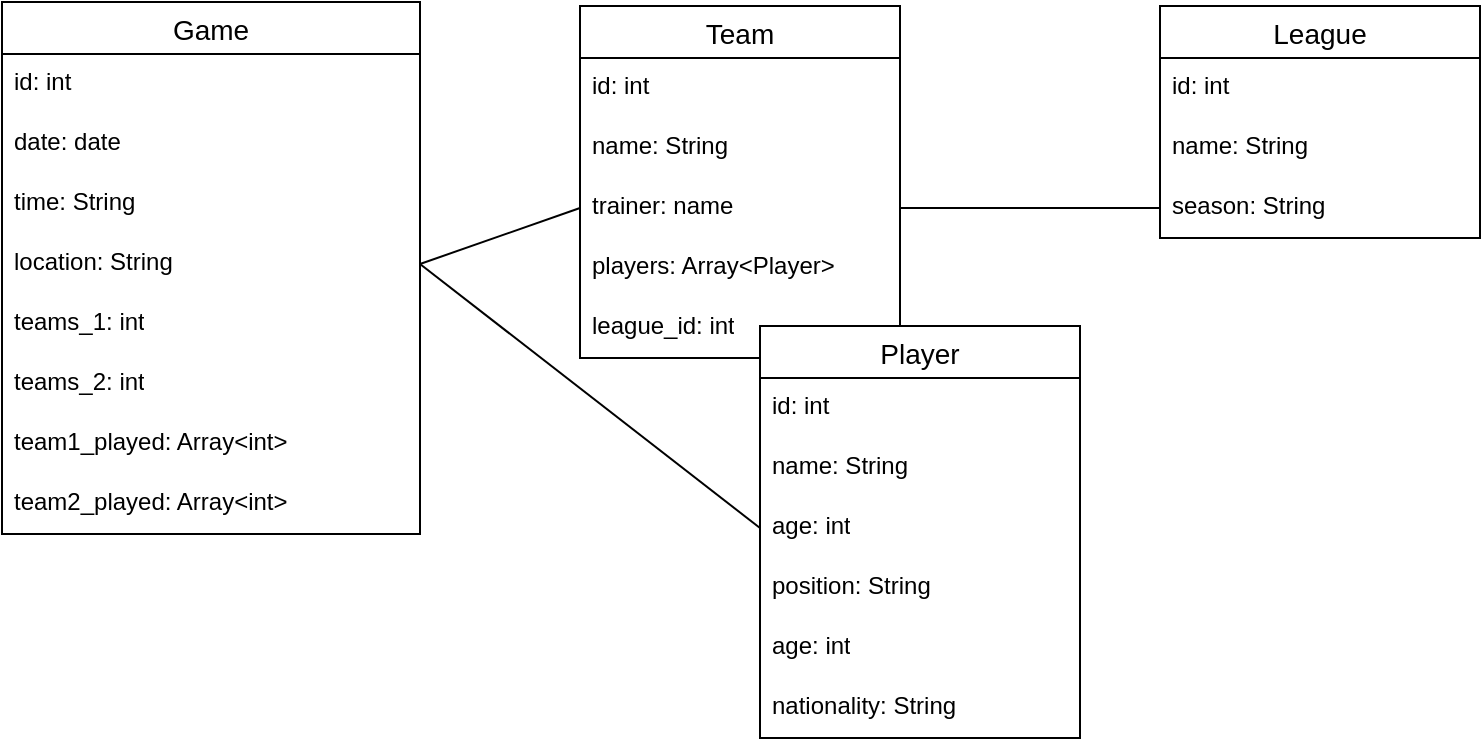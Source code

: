 <mxfile version="26.0.16">
  <diagram name="Page-1" id="D4RATEaN-99Pl5H5anBQ">
    <mxGraphModel dx="1258" dy="759" grid="1" gridSize="10" guides="1" tooltips="1" connect="1" arrows="1" fold="1" page="1" pageScale="1" pageWidth="827" pageHeight="1169" math="0" shadow="0">
      <root>
        <mxCell id="0" />
        <mxCell id="1" parent="0" />
        <mxCell id="x_yiuZR6OhaGh-zKmhOV-38" value="Game" style="swimlane;fontStyle=0;childLayout=stackLayout;horizontal=1;startSize=26;horizontalStack=0;resizeParent=1;resizeParentMax=0;resizeLast=0;collapsible=1;marginBottom=0;align=center;fontSize=14;" parent="1" vertex="1">
          <mxGeometry x="20" y="320" width="209" height="266" as="geometry" />
        </mxCell>
        <mxCell id="x_yiuZR6OhaGh-zKmhOV-39" value="id: int" style="text;strokeColor=none;fillColor=none;spacingLeft=4;spacingRight=4;overflow=hidden;rotatable=0;points=[[0,0.5],[1,0.5]];portConstraint=eastwest;fontSize=12;whiteSpace=wrap;html=1;" parent="x_yiuZR6OhaGh-zKmhOV-38" vertex="1">
          <mxGeometry y="26" width="209" height="30" as="geometry" />
        </mxCell>
        <mxCell id="x_yiuZR6OhaGh-zKmhOV-40" value="date: date" style="text;strokeColor=none;fillColor=none;spacingLeft=4;spacingRight=4;overflow=hidden;rotatable=0;points=[[0,0.5],[1,0.5]];portConstraint=eastwest;fontSize=12;whiteSpace=wrap;html=1;" parent="x_yiuZR6OhaGh-zKmhOV-38" vertex="1">
          <mxGeometry y="56" width="209" height="30" as="geometry" />
        </mxCell>
        <mxCell id="x_yiuZR6OhaGh-zKmhOV-48" value="time: String" style="text;strokeColor=none;fillColor=none;spacingLeft=4;spacingRight=4;overflow=hidden;rotatable=0;points=[[0,0.5],[1,0.5]];portConstraint=eastwest;fontSize=12;whiteSpace=wrap;html=1;" parent="x_yiuZR6OhaGh-zKmhOV-38" vertex="1">
          <mxGeometry y="86" width="209" height="30" as="geometry" />
        </mxCell>
        <mxCell id="x_yiuZR6OhaGh-zKmhOV-49" value="location: String" style="text;strokeColor=none;fillColor=none;spacingLeft=4;spacingRight=4;overflow=hidden;rotatable=0;points=[[0,0.5],[1,0.5]];portConstraint=eastwest;fontSize=12;whiteSpace=wrap;html=1;" parent="x_yiuZR6OhaGh-zKmhOV-38" vertex="1">
          <mxGeometry y="116" width="209" height="30" as="geometry" />
        </mxCell>
        <mxCell id="x_yiuZR6OhaGh-zKmhOV-50" value="teams_1: int" style="text;strokeColor=none;fillColor=none;spacingLeft=4;spacingRight=4;overflow=hidden;rotatable=0;points=[[0,0.5],[1,0.5]];portConstraint=eastwest;fontSize=12;whiteSpace=wrap;html=1;" parent="x_yiuZR6OhaGh-zKmhOV-38" vertex="1">
          <mxGeometry y="146" width="209" height="30" as="geometry" />
        </mxCell>
        <mxCell id="zgb1cJbA-16C_0Kp3AiP-15" value="teams_2: int" style="text;strokeColor=none;fillColor=none;spacingLeft=4;spacingRight=4;overflow=hidden;rotatable=0;points=[[0,0.5],[1,0.5]];portConstraint=eastwest;fontSize=12;whiteSpace=wrap;html=1;" vertex="1" parent="x_yiuZR6OhaGh-zKmhOV-38">
          <mxGeometry y="176" width="209" height="30" as="geometry" />
        </mxCell>
        <mxCell id="zgb1cJbA-16C_0Kp3AiP-20" value="team1_played: Array&amp;lt;int&amp;gt;" style="text;strokeColor=none;fillColor=none;spacingLeft=4;spacingRight=4;overflow=hidden;rotatable=0;points=[[0,0.5],[1,0.5]];portConstraint=eastwest;fontSize=12;whiteSpace=wrap;html=1;" vertex="1" parent="x_yiuZR6OhaGh-zKmhOV-38">
          <mxGeometry y="206" width="209" height="30" as="geometry" />
        </mxCell>
        <mxCell id="zgb1cJbA-16C_0Kp3AiP-22" value="team2_played: Array&amp;lt;int&amp;gt;" style="text;strokeColor=none;fillColor=none;spacingLeft=4;spacingRight=4;overflow=hidden;rotatable=0;points=[[0,0.5],[1,0.5]];portConstraint=eastwest;fontSize=12;whiteSpace=wrap;html=1;" vertex="1" parent="x_yiuZR6OhaGh-zKmhOV-38">
          <mxGeometry y="236" width="209" height="30" as="geometry" />
        </mxCell>
        <mxCell id="x_yiuZR6OhaGh-zKmhOV-57" value="League" style="swimlane;fontStyle=0;childLayout=stackLayout;horizontal=1;startSize=26;horizontalStack=0;resizeParent=1;resizeParentMax=0;resizeLast=0;collapsible=1;marginBottom=0;align=center;fontSize=14;" parent="1" vertex="1">
          <mxGeometry x="599" y="322" width="160" height="116" as="geometry" />
        </mxCell>
        <mxCell id="x_yiuZR6OhaGh-zKmhOV-58" value="id: int" style="text;strokeColor=none;fillColor=none;spacingLeft=4;spacingRight=4;overflow=hidden;rotatable=0;points=[[0,0.5],[1,0.5]];portConstraint=eastwest;fontSize=12;whiteSpace=wrap;html=1;" parent="x_yiuZR6OhaGh-zKmhOV-57" vertex="1">
          <mxGeometry y="26" width="160" height="30" as="geometry" />
        </mxCell>
        <mxCell id="x_yiuZR6OhaGh-zKmhOV-59" value="name: String" style="text;strokeColor=none;fillColor=none;spacingLeft=4;spacingRight=4;overflow=hidden;rotatable=0;points=[[0,0.5],[1,0.5]];portConstraint=eastwest;fontSize=12;whiteSpace=wrap;html=1;" parent="x_yiuZR6OhaGh-zKmhOV-57" vertex="1">
          <mxGeometry y="56" width="160" height="30" as="geometry" />
        </mxCell>
        <mxCell id="x_yiuZR6OhaGh-zKmhOV-62" value="season: String" style="text;strokeColor=none;fillColor=none;spacingLeft=4;spacingRight=4;overflow=hidden;rotatable=0;points=[[0,0.5],[1,0.5]];portConstraint=eastwest;fontSize=12;whiteSpace=wrap;html=1;" parent="x_yiuZR6OhaGh-zKmhOV-57" vertex="1">
          <mxGeometry y="86" width="160" height="30" as="geometry" />
        </mxCell>
        <mxCell id="x_yiuZR6OhaGh-zKmhOV-51" value="Team" style="swimlane;fontStyle=0;childLayout=stackLayout;horizontal=1;startSize=26;horizontalStack=0;resizeParent=1;resizeParentMax=0;resizeLast=0;collapsible=1;marginBottom=0;align=center;fontSize=14;" parent="1" vertex="1">
          <mxGeometry x="309" y="322" width="160" height="176" as="geometry" />
        </mxCell>
        <mxCell id="x_yiuZR6OhaGh-zKmhOV-52" value="id: int" style="text;strokeColor=none;fillColor=none;spacingLeft=4;spacingRight=4;overflow=hidden;rotatable=0;points=[[0,0.5],[1,0.5]];portConstraint=eastwest;fontSize=12;whiteSpace=wrap;html=1;" parent="x_yiuZR6OhaGh-zKmhOV-51" vertex="1">
          <mxGeometry y="26" width="160" height="30" as="geometry" />
        </mxCell>
        <mxCell id="x_yiuZR6OhaGh-zKmhOV-53" value="name: String" style="text;strokeColor=none;fillColor=none;spacingLeft=4;spacingRight=4;overflow=hidden;rotatable=0;points=[[0,0.5],[1,0.5]];portConstraint=eastwest;fontSize=12;whiteSpace=wrap;html=1;" parent="x_yiuZR6OhaGh-zKmhOV-51" vertex="1">
          <mxGeometry y="56" width="160" height="30" as="geometry" />
        </mxCell>
        <mxCell id="x_yiuZR6OhaGh-zKmhOV-55" value="trainer: name" style="text;strokeColor=none;fillColor=none;spacingLeft=4;spacingRight=4;overflow=hidden;rotatable=0;points=[[0,0.5],[1,0.5]];portConstraint=eastwest;fontSize=12;whiteSpace=wrap;html=1;" parent="x_yiuZR6OhaGh-zKmhOV-51" vertex="1">
          <mxGeometry y="86" width="160" height="30" as="geometry" />
        </mxCell>
        <mxCell id="zgb1cJbA-16C_0Kp3AiP-12" value="players: Array&amp;lt;Player&amp;gt;" style="text;strokeColor=none;fillColor=none;spacingLeft=4;spacingRight=4;overflow=hidden;rotatable=0;points=[[0,0.5],[1,0.5]];portConstraint=eastwest;fontSize=12;whiteSpace=wrap;html=1;" vertex="1" parent="x_yiuZR6OhaGh-zKmhOV-51">
          <mxGeometry y="116" width="160" height="30" as="geometry" />
        </mxCell>
        <mxCell id="x_yiuZR6OhaGh-zKmhOV-56" value="league_id: int" style="text;strokeColor=none;fillColor=none;spacingLeft=4;spacingRight=4;overflow=hidden;rotatable=0;points=[[0,0.5],[1,0.5]];portConstraint=eastwest;fontSize=12;whiteSpace=wrap;html=1;" parent="x_yiuZR6OhaGh-zKmhOV-51" vertex="1">
          <mxGeometry y="146" width="160" height="30" as="geometry" />
        </mxCell>
        <mxCell id="zgb1cJbA-16C_0Kp3AiP-9" value="" style="endArrow=none;html=1;rounded=0;entryX=0;entryY=0.5;entryDx=0;entryDy=0;exitX=1;exitY=0.5;exitDx=0;exitDy=0;" edge="1" parent="1" source="x_yiuZR6OhaGh-zKmhOV-55">
          <mxGeometry width="50" height="50" relative="1" as="geometry">
            <mxPoint x="229" y="692" as="sourcePoint" />
            <mxPoint x="599" y="423" as="targetPoint" />
          </mxGeometry>
        </mxCell>
        <mxCell id="x_yiuZR6OhaGh-zKmhOV-34" value="Player" style="swimlane;fontStyle=0;childLayout=stackLayout;horizontal=1;startSize=26;horizontalStack=0;resizeParent=1;resizeParentMax=0;resizeLast=0;collapsible=1;marginBottom=0;align=center;fontSize=14;" parent="1" vertex="1">
          <mxGeometry x="399" y="482" width="160" height="206" as="geometry" />
        </mxCell>
        <mxCell id="x_yiuZR6OhaGh-zKmhOV-35" value="id: int" style="text;strokeColor=none;fillColor=none;spacingLeft=4;spacingRight=4;overflow=hidden;rotatable=0;points=[[0,0.5],[1,0.5]];portConstraint=eastwest;fontSize=12;whiteSpace=wrap;html=1;" parent="x_yiuZR6OhaGh-zKmhOV-34" vertex="1">
          <mxGeometry y="26" width="160" height="30" as="geometry" />
        </mxCell>
        <mxCell id="x_yiuZR6OhaGh-zKmhOV-36" value="name: String" style="text;strokeColor=none;fillColor=none;spacingLeft=4;spacingRight=4;overflow=hidden;rotatable=0;points=[[0,0.5],[1,0.5]];portConstraint=eastwest;fontSize=12;whiteSpace=wrap;html=1;" parent="x_yiuZR6OhaGh-zKmhOV-34" vertex="1">
          <mxGeometry y="56" width="160" height="30" as="geometry" />
        </mxCell>
        <mxCell id="x_yiuZR6OhaGh-zKmhOV-37" value="age: int" style="text;strokeColor=none;fillColor=none;spacingLeft=4;spacingRight=4;overflow=hidden;rotatable=0;points=[[0,0.5],[1,0.5]];portConstraint=eastwest;fontSize=12;whiteSpace=wrap;html=1;" parent="x_yiuZR6OhaGh-zKmhOV-34" vertex="1">
          <mxGeometry y="86" width="160" height="30" as="geometry" />
        </mxCell>
        <mxCell id="x_yiuZR6OhaGh-zKmhOV-42" value="position: String" style="text;strokeColor=none;fillColor=none;spacingLeft=4;spacingRight=4;overflow=hidden;rotatable=0;points=[[0,0.5],[1,0.5]];portConstraint=eastwest;fontSize=12;whiteSpace=wrap;html=1;" parent="x_yiuZR6OhaGh-zKmhOV-34" vertex="1">
          <mxGeometry y="116" width="160" height="30" as="geometry" />
        </mxCell>
        <mxCell id="x_yiuZR6OhaGh-zKmhOV-43" value="age: int" style="text;strokeColor=none;fillColor=none;spacingLeft=4;spacingRight=4;overflow=hidden;rotatable=0;points=[[0,0.5],[1,0.5]];portConstraint=eastwest;fontSize=12;whiteSpace=wrap;html=1;" parent="x_yiuZR6OhaGh-zKmhOV-34" vertex="1">
          <mxGeometry y="146" width="160" height="30" as="geometry" />
        </mxCell>
        <mxCell id="x_yiuZR6OhaGh-zKmhOV-44" value="nationality: String" style="text;strokeColor=none;fillColor=none;spacingLeft=4;spacingRight=4;overflow=hidden;rotatable=0;points=[[0,0.5],[1,0.5]];portConstraint=eastwest;fontSize=12;whiteSpace=wrap;html=1;" parent="x_yiuZR6OhaGh-zKmhOV-34" vertex="1">
          <mxGeometry y="176" width="160" height="30" as="geometry" />
        </mxCell>
        <mxCell id="zgb1cJbA-16C_0Kp3AiP-18" value="" style="endArrow=none;html=1;rounded=0;exitX=1;exitY=0.5;exitDx=0;exitDy=0;entryX=0;entryY=0.5;entryDx=0;entryDy=0;" edge="1" parent="1" source="x_yiuZR6OhaGh-zKmhOV-49" target="x_yiuZR6OhaGh-zKmhOV-55">
          <mxGeometry width="50" height="50" relative="1" as="geometry">
            <mxPoint x="359" y="582" as="sourcePoint" />
            <mxPoint x="409" y="532" as="targetPoint" />
          </mxGeometry>
        </mxCell>
        <mxCell id="zgb1cJbA-16C_0Kp3AiP-21" value="" style="endArrow=none;html=1;rounded=0;entryX=1;entryY=0.5;entryDx=0;entryDy=0;exitX=0;exitY=0.5;exitDx=0;exitDy=0;" edge="1" parent="1" source="x_yiuZR6OhaGh-zKmhOV-37" target="x_yiuZR6OhaGh-zKmhOV-49">
          <mxGeometry width="50" height="50" relative="1" as="geometry">
            <mxPoint x="420" y="650" as="sourcePoint" />
            <mxPoint x="470" y="600" as="targetPoint" />
          </mxGeometry>
        </mxCell>
      </root>
    </mxGraphModel>
  </diagram>
</mxfile>

